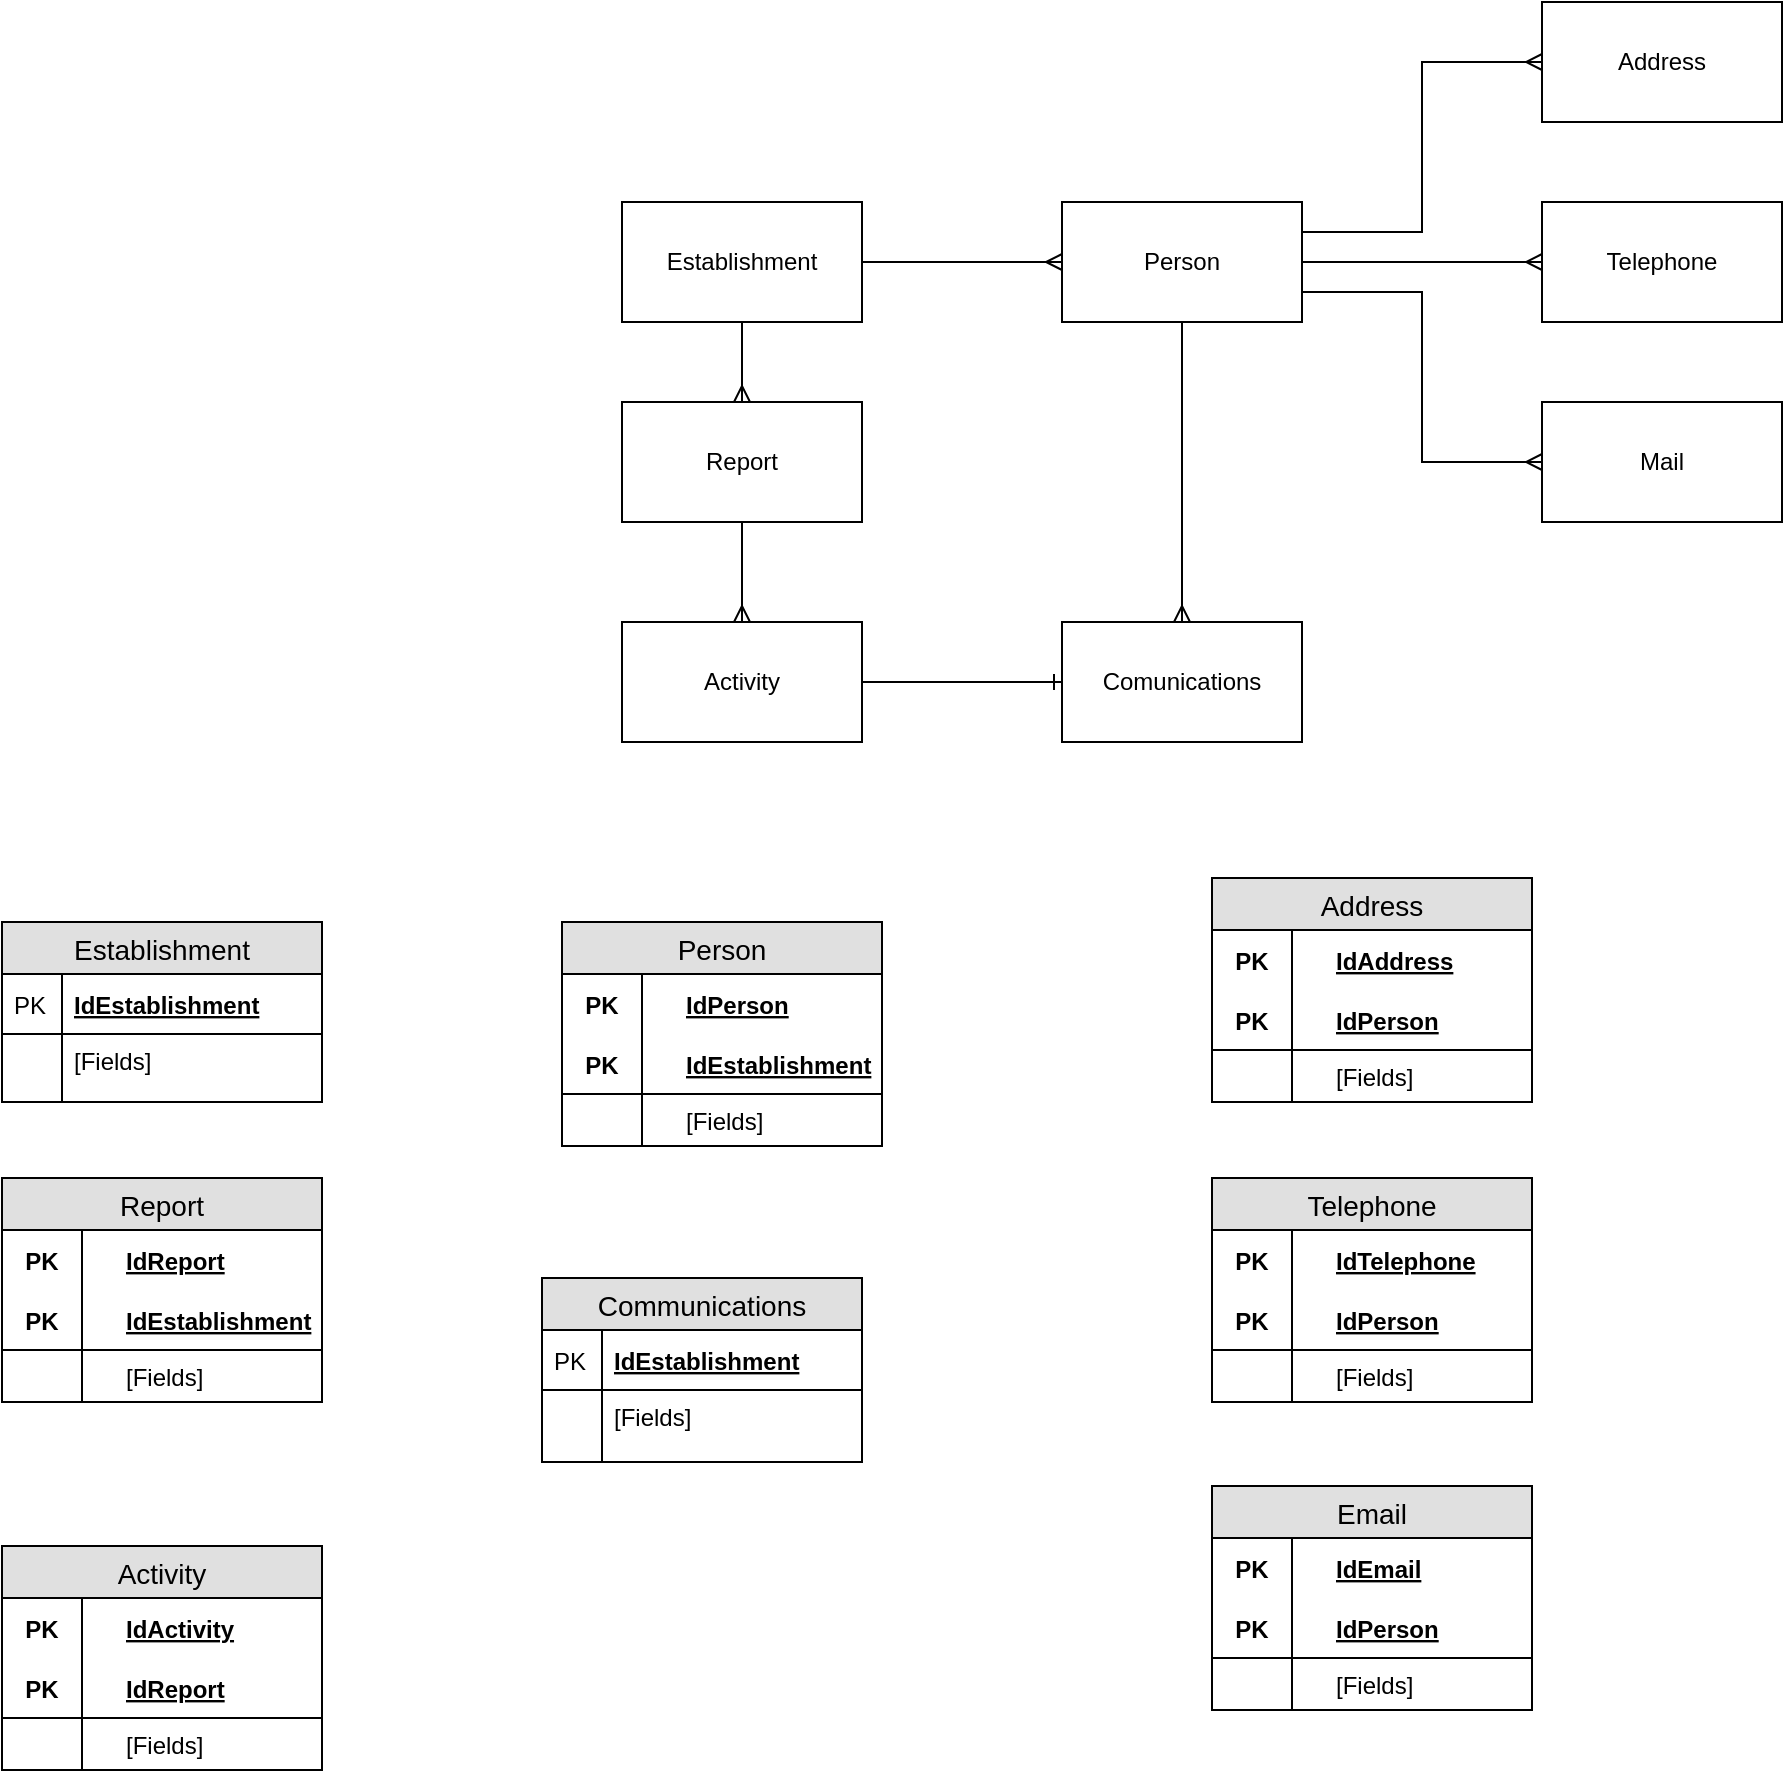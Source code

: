 <mxfile version="10.8.6" type="github"><diagram id="BQWyJSu2UnO5lc4zCcPz" name="Page-1"><mxGraphModel dx="1394" dy="764" grid="1" gridSize="10" guides="1" tooltips="1" connect="1" arrows="1" fold="1" page="1" pageScale="1" pageWidth="2336" pageHeight="1654" math="0" shadow="0"><root><mxCell id="0"/><mxCell id="1" parent="0"/><mxCell id="JeyAeqh3hG0fJdbecyPk-8" style="edgeStyle=orthogonalEdgeStyle;rounded=0;orthogonalLoop=1;jettySize=auto;html=1;exitX=1;exitY=0.5;exitDx=0;exitDy=0;entryX=0;entryY=0.5;entryDx=0;entryDy=0;endArrow=ERmany;endFill=0;" parent="1" source="JeyAeqh3hG0fJdbecyPk-1" target="JeyAeqh3hG0fJdbecyPk-2" edge="1"><mxGeometry relative="1" as="geometry"/></mxCell><mxCell id="JeyAeqh3hG0fJdbecyPk-13" style="edgeStyle=orthogonalEdgeStyle;rounded=0;orthogonalLoop=1;jettySize=auto;html=1;exitX=0.5;exitY=1;exitDx=0;exitDy=0;entryX=0.5;entryY=0;entryDx=0;entryDy=0;endArrow=ERmany;endFill=0;" parent="1" source="JeyAeqh3hG0fJdbecyPk-1" target="JeyAeqh3hG0fJdbecyPk-12" edge="1"><mxGeometry relative="1" as="geometry"/></mxCell><mxCell id="JeyAeqh3hG0fJdbecyPk-1" value="Establishment" style="rounded=0;whiteSpace=wrap;html=1;" parent="1" vertex="1"><mxGeometry x="500" y="210" width="120" height="60" as="geometry"/></mxCell><mxCell id="JeyAeqh3hG0fJdbecyPk-9" style="edgeStyle=orthogonalEdgeStyle;rounded=0;orthogonalLoop=1;jettySize=auto;html=1;exitX=1;exitY=0.25;exitDx=0;exitDy=0;entryX=0;entryY=0.5;entryDx=0;entryDy=0;endArrow=ERmany;endFill=0;" parent="1" source="JeyAeqh3hG0fJdbecyPk-2" target="JeyAeqh3hG0fJdbecyPk-3" edge="1"><mxGeometry relative="1" as="geometry"/></mxCell><mxCell id="JeyAeqh3hG0fJdbecyPk-10" style="edgeStyle=orthogonalEdgeStyle;rounded=0;orthogonalLoop=1;jettySize=auto;html=1;exitX=1;exitY=0.5;exitDx=0;exitDy=0;endArrow=ERmany;endFill=0;" parent="1" source="JeyAeqh3hG0fJdbecyPk-2" target="JeyAeqh3hG0fJdbecyPk-4" edge="1"><mxGeometry relative="1" as="geometry"/></mxCell><mxCell id="JeyAeqh3hG0fJdbecyPk-11" style="edgeStyle=orthogonalEdgeStyle;rounded=0;orthogonalLoop=1;jettySize=auto;html=1;exitX=1;exitY=0.75;exitDx=0;exitDy=0;entryX=0;entryY=0.5;entryDx=0;entryDy=0;endArrow=ERmany;endFill=0;" parent="1" source="JeyAeqh3hG0fJdbecyPk-2" target="JeyAeqh3hG0fJdbecyPk-5" edge="1"><mxGeometry relative="1" as="geometry"/></mxCell><mxCell id="JeyAeqh3hG0fJdbecyPk-18" style="edgeStyle=orthogonalEdgeStyle;rounded=0;orthogonalLoop=1;jettySize=auto;html=1;exitX=0.5;exitY=1;exitDx=0;exitDy=0;entryX=0.5;entryY=0;entryDx=0;entryDy=0;endArrow=ERmany;endFill=0;" parent="1" source="JeyAeqh3hG0fJdbecyPk-2" target="JeyAeqh3hG0fJdbecyPk-16" edge="1"><mxGeometry relative="1" as="geometry"/></mxCell><mxCell id="JeyAeqh3hG0fJdbecyPk-2" value="Person" style="rounded=0;whiteSpace=wrap;html=1;" parent="1" vertex="1"><mxGeometry x="720" y="210" width="120" height="60" as="geometry"/></mxCell><mxCell id="JeyAeqh3hG0fJdbecyPk-3" value="Address" style="rounded=0;whiteSpace=wrap;html=1;" parent="1" vertex="1"><mxGeometry x="960" y="110" width="120" height="60" as="geometry"/></mxCell><mxCell id="JeyAeqh3hG0fJdbecyPk-4" value="Telephone" style="rounded=0;whiteSpace=wrap;html=1;" parent="1" vertex="1"><mxGeometry x="960" y="210" width="120" height="60" as="geometry"/></mxCell><mxCell id="JeyAeqh3hG0fJdbecyPk-5" value="Mail" style="rounded=0;whiteSpace=wrap;html=1;" parent="1" vertex="1"><mxGeometry x="960" y="310" width="120" height="60" as="geometry"/></mxCell><mxCell id="JeyAeqh3hG0fJdbecyPk-15" style="edgeStyle=orthogonalEdgeStyle;rounded=0;orthogonalLoop=1;jettySize=auto;html=1;exitX=0.5;exitY=1;exitDx=0;exitDy=0;entryX=0.5;entryY=0;entryDx=0;entryDy=0;endArrow=ERmany;endFill=0;" parent="1" source="JeyAeqh3hG0fJdbecyPk-12" target="JeyAeqh3hG0fJdbecyPk-14" edge="1"><mxGeometry relative="1" as="geometry"/></mxCell><mxCell id="JeyAeqh3hG0fJdbecyPk-12" value="Report" style="rounded=0;whiteSpace=wrap;html=1;" parent="1" vertex="1"><mxGeometry x="500" y="310" width="120" height="60" as="geometry"/></mxCell><mxCell id="JeyAeqh3hG0fJdbecyPk-17" style="edgeStyle=orthogonalEdgeStyle;rounded=0;orthogonalLoop=1;jettySize=auto;html=1;exitX=1;exitY=0.5;exitDx=0;exitDy=0;entryX=0;entryY=0.5;entryDx=0;entryDy=0;endArrow=ERone;endFill=0;" parent="1" source="JeyAeqh3hG0fJdbecyPk-14" target="JeyAeqh3hG0fJdbecyPk-16" edge="1"><mxGeometry relative="1" as="geometry"/></mxCell><mxCell id="JeyAeqh3hG0fJdbecyPk-14" value="Activity" style="rounded=0;whiteSpace=wrap;html=1;" parent="1" vertex="1"><mxGeometry x="500" y="420" width="120" height="60" as="geometry"/></mxCell><mxCell id="JeyAeqh3hG0fJdbecyPk-16" value="Comunications" style="rounded=0;whiteSpace=wrap;html=1;" parent="1" vertex="1"><mxGeometry x="720" y="420" width="120" height="60" as="geometry"/></mxCell><mxCell id="rsnZl2Za0--59iTX5yh4-1" value="Establishment" style="swimlane;fontStyle=0;childLayout=stackLayout;horizontal=1;startSize=26;fillColor=#e0e0e0;horizontalStack=0;resizeParent=1;resizeParentMax=0;resizeLast=0;collapsible=1;marginBottom=0;swimlaneFillColor=#ffffff;align=center;fontSize=14;" vertex="1" parent="1"><mxGeometry x="190" y="570" width="160" height="90" as="geometry"/></mxCell><mxCell id="rsnZl2Za0--59iTX5yh4-2" value="IdEstablishment" style="shape=partialRectangle;top=0;left=0;right=0;bottom=1;align=left;verticalAlign=middle;fillColor=none;spacingLeft=34;spacingRight=4;overflow=hidden;rotatable=0;points=[[0,0.5],[1,0.5]];portConstraint=eastwest;dropTarget=0;fontStyle=5;fontSize=12;" vertex="1" parent="rsnZl2Za0--59iTX5yh4-1"><mxGeometry y="26" width="160" height="30" as="geometry"/></mxCell><mxCell id="rsnZl2Za0--59iTX5yh4-3" value="PK" style="shape=partialRectangle;top=0;left=0;bottom=0;fillColor=none;align=left;verticalAlign=middle;spacingLeft=4;spacingRight=4;overflow=hidden;rotatable=0;points=[];portConstraint=eastwest;part=1;fontSize=12;" vertex="1" connectable="0" parent="rsnZl2Za0--59iTX5yh4-2"><mxGeometry width="30" height="30" as="geometry"/></mxCell><mxCell id="rsnZl2Za0--59iTX5yh4-4" value="[Fields]" style="shape=partialRectangle;top=0;left=0;right=0;bottom=0;align=left;verticalAlign=top;fillColor=none;spacingLeft=34;spacingRight=4;overflow=hidden;rotatable=0;points=[[0,0.5],[1,0.5]];portConstraint=eastwest;dropTarget=0;fontSize=12;" vertex="1" parent="rsnZl2Za0--59iTX5yh4-1"><mxGeometry y="56" width="160" height="24" as="geometry"/></mxCell><mxCell id="rsnZl2Za0--59iTX5yh4-5" value="" style="shape=partialRectangle;top=0;left=0;bottom=0;fillColor=none;align=left;verticalAlign=top;spacingLeft=4;spacingRight=4;overflow=hidden;rotatable=0;points=[];portConstraint=eastwest;part=1;fontSize=12;" vertex="1" connectable="0" parent="rsnZl2Za0--59iTX5yh4-4"><mxGeometry width="30" height="24" as="geometry"/></mxCell><mxCell id="rsnZl2Za0--59iTX5yh4-10" value="" style="shape=partialRectangle;top=0;left=0;right=0;bottom=0;align=left;verticalAlign=top;fillColor=none;spacingLeft=34;spacingRight=4;overflow=hidden;rotatable=0;points=[[0,0.5],[1,0.5]];portConstraint=eastwest;dropTarget=0;fontSize=12;" vertex="1" parent="rsnZl2Za0--59iTX5yh4-1"><mxGeometry y="80" width="160" height="10" as="geometry"/></mxCell><mxCell id="rsnZl2Za0--59iTX5yh4-11" value="" style="shape=partialRectangle;top=0;left=0;bottom=0;fillColor=none;align=left;verticalAlign=top;spacingLeft=4;spacingRight=4;overflow=hidden;rotatable=0;points=[];portConstraint=eastwest;part=1;fontSize=12;" vertex="1" connectable="0" parent="rsnZl2Za0--59iTX5yh4-10"><mxGeometry width="30" height="10" as="geometry"/></mxCell><mxCell id="rsnZl2Za0--59iTX5yh4-56" value="Communications" style="swimlane;fontStyle=0;childLayout=stackLayout;horizontal=1;startSize=26;fillColor=#e0e0e0;horizontalStack=0;resizeParent=1;resizeParentMax=0;resizeLast=0;collapsible=1;marginBottom=0;swimlaneFillColor=#ffffff;align=center;fontSize=14;" vertex="1" parent="1"><mxGeometry x="460" y="748" width="160" height="92" as="geometry"/></mxCell><mxCell id="rsnZl2Za0--59iTX5yh4-57" value="IdEstablishment" style="shape=partialRectangle;top=0;left=0;right=0;bottom=1;align=left;verticalAlign=middle;fillColor=none;spacingLeft=34;spacingRight=4;overflow=hidden;rotatable=0;points=[[0,0.5],[1,0.5]];portConstraint=eastwest;dropTarget=0;fontStyle=5;fontSize=12;" vertex="1" parent="rsnZl2Za0--59iTX5yh4-56"><mxGeometry y="26" width="160" height="30" as="geometry"/></mxCell><mxCell id="rsnZl2Za0--59iTX5yh4-58" value="PK" style="shape=partialRectangle;top=0;left=0;bottom=0;fillColor=none;align=left;verticalAlign=middle;spacingLeft=4;spacingRight=4;overflow=hidden;rotatable=0;points=[];portConstraint=eastwest;part=1;fontSize=12;" vertex="1" connectable="0" parent="rsnZl2Za0--59iTX5yh4-57"><mxGeometry width="30" height="30" as="geometry"/></mxCell><mxCell id="rsnZl2Za0--59iTX5yh4-59" value="[Fields]" style="shape=partialRectangle;top=0;left=0;right=0;bottom=0;align=left;verticalAlign=top;fillColor=none;spacingLeft=34;spacingRight=4;overflow=hidden;rotatable=0;points=[[0,0.5],[1,0.5]];portConstraint=eastwest;dropTarget=0;fontSize=12;" vertex="1" parent="rsnZl2Za0--59iTX5yh4-56"><mxGeometry y="56" width="160" height="26" as="geometry"/></mxCell><mxCell id="rsnZl2Za0--59iTX5yh4-60" value="" style="shape=partialRectangle;top=0;left=0;bottom=0;fillColor=none;align=left;verticalAlign=top;spacingLeft=4;spacingRight=4;overflow=hidden;rotatable=0;points=[];portConstraint=eastwest;part=1;fontSize=12;" vertex="1" connectable="0" parent="rsnZl2Za0--59iTX5yh4-59"><mxGeometry width="30" height="26" as="geometry"/></mxCell><mxCell id="rsnZl2Za0--59iTX5yh4-61" value="" style="shape=partialRectangle;top=0;left=0;right=0;bottom=0;align=left;verticalAlign=top;fillColor=none;spacingLeft=34;spacingRight=4;overflow=hidden;rotatable=0;points=[[0,0.5],[1,0.5]];portConstraint=eastwest;dropTarget=0;fontSize=12;" vertex="1" parent="rsnZl2Za0--59iTX5yh4-56"><mxGeometry y="82" width="160" height="10" as="geometry"/></mxCell><mxCell id="rsnZl2Za0--59iTX5yh4-62" value="" style="shape=partialRectangle;top=0;left=0;bottom=0;fillColor=none;align=left;verticalAlign=top;spacingLeft=4;spacingRight=4;overflow=hidden;rotatable=0;points=[];portConstraint=eastwest;part=1;fontSize=12;" vertex="1" connectable="0" parent="rsnZl2Za0--59iTX5yh4-61"><mxGeometry width="30" height="10" as="geometry"/></mxCell><mxCell id="rsnZl2Za0--59iTX5yh4-63" value="Report" style="swimlane;fontStyle=0;childLayout=stackLayout;horizontal=1;startSize=26;fillColor=#e0e0e0;horizontalStack=0;resizeParent=1;resizeParentMax=0;resizeLast=0;collapsible=1;marginBottom=0;swimlaneFillColor=#ffffff;align=center;fontSize=14;" vertex="1" parent="1"><mxGeometry x="190" y="698" width="160" height="112" as="geometry"/></mxCell><mxCell id="rsnZl2Za0--59iTX5yh4-64" value="IdReport" style="shape=partialRectangle;top=0;left=0;right=0;bottom=0;align=left;verticalAlign=middle;fillColor=none;spacingLeft=60;spacingRight=4;overflow=hidden;rotatable=0;points=[[0,0.5],[1,0.5]];portConstraint=eastwest;dropTarget=0;fontStyle=5;fontSize=12;" vertex="1" parent="rsnZl2Za0--59iTX5yh4-63"><mxGeometry y="26" width="160" height="30" as="geometry"/></mxCell><mxCell id="rsnZl2Za0--59iTX5yh4-65" value="PK" style="shape=partialRectangle;fontStyle=1;top=0;left=0;bottom=0;fillColor=none;align=center;verticalAlign=middle;spacingLeft=4;spacingRight=4;overflow=hidden;rotatable=0;points=[];portConstraint=eastwest;part=1;fontSize=12;" vertex="1" connectable="0" parent="rsnZl2Za0--59iTX5yh4-64"><mxGeometry width="40" height="30" as="geometry"/></mxCell><mxCell id="rsnZl2Za0--59iTX5yh4-66" value="IdEstablishment" style="shape=partialRectangle;top=0;left=0;right=0;bottom=1;align=left;verticalAlign=middle;fillColor=none;spacingLeft=60;spacingRight=4;overflow=hidden;rotatable=0;points=[[0,0.5],[1,0.5]];portConstraint=eastwest;dropTarget=0;fontStyle=5;fontSize=12;" vertex="1" parent="rsnZl2Za0--59iTX5yh4-63"><mxGeometry y="56" width="160" height="30" as="geometry"/></mxCell><mxCell id="rsnZl2Za0--59iTX5yh4-67" value="PK" style="shape=partialRectangle;fontStyle=1;top=0;left=0;bottom=0;fillColor=none;align=center;verticalAlign=middle;spacingLeft=4;spacingRight=4;overflow=hidden;rotatable=0;points=[];portConstraint=eastwest;part=1;fontSize=12;" vertex="1" connectable="0" parent="rsnZl2Za0--59iTX5yh4-66"><mxGeometry width="40" height="30" as="geometry"/></mxCell><mxCell id="rsnZl2Za0--59iTX5yh4-68" value="[Fields]" style="shape=partialRectangle;top=0;left=0;right=0;bottom=0;align=left;verticalAlign=top;fillColor=none;spacingLeft=60;spacingRight=4;overflow=hidden;rotatable=0;points=[[0,0.5],[1,0.5]];portConstraint=eastwest;dropTarget=0;fontSize=12;" vertex="1" parent="rsnZl2Za0--59iTX5yh4-63"><mxGeometry y="86" width="160" height="26" as="geometry"/></mxCell><mxCell id="rsnZl2Za0--59iTX5yh4-69" value="" style="shape=partialRectangle;top=0;left=0;bottom=0;fillColor=none;align=left;verticalAlign=top;spacingLeft=4;spacingRight=4;overflow=hidden;rotatable=0;points=[];portConstraint=eastwest;part=1;fontSize=12;" vertex="1" connectable="0" parent="rsnZl2Za0--59iTX5yh4-68"><mxGeometry width="40" height="26" as="geometry"/></mxCell><mxCell id="rsnZl2Za0--59iTX5yh4-70" value="Activity" style="swimlane;fontStyle=0;childLayout=stackLayout;horizontal=1;startSize=26;fillColor=#e0e0e0;horizontalStack=0;resizeParent=1;resizeParentMax=0;resizeLast=0;collapsible=1;marginBottom=0;swimlaneFillColor=#ffffff;align=center;fontSize=14;" vertex="1" parent="1"><mxGeometry x="190" y="882" width="160" height="112" as="geometry"/></mxCell><mxCell id="rsnZl2Za0--59iTX5yh4-71" value="IdActivity" style="shape=partialRectangle;top=0;left=0;right=0;bottom=0;align=left;verticalAlign=middle;fillColor=none;spacingLeft=60;spacingRight=4;overflow=hidden;rotatable=0;points=[[0,0.5],[1,0.5]];portConstraint=eastwest;dropTarget=0;fontStyle=5;fontSize=12;" vertex="1" parent="rsnZl2Za0--59iTX5yh4-70"><mxGeometry y="26" width="160" height="30" as="geometry"/></mxCell><mxCell id="rsnZl2Za0--59iTX5yh4-72" value="PK" style="shape=partialRectangle;fontStyle=1;top=0;left=0;bottom=0;fillColor=none;align=center;verticalAlign=middle;spacingLeft=4;spacingRight=4;overflow=hidden;rotatable=0;points=[];portConstraint=eastwest;part=1;fontSize=12;" vertex="1" connectable="0" parent="rsnZl2Za0--59iTX5yh4-71"><mxGeometry width="40" height="30" as="geometry"/></mxCell><mxCell id="rsnZl2Za0--59iTX5yh4-73" value="IdReport" style="shape=partialRectangle;top=0;left=0;right=0;bottom=1;align=left;verticalAlign=middle;fillColor=none;spacingLeft=60;spacingRight=4;overflow=hidden;rotatable=0;points=[[0,0.5],[1,0.5]];portConstraint=eastwest;dropTarget=0;fontStyle=5;fontSize=12;" vertex="1" parent="rsnZl2Za0--59iTX5yh4-70"><mxGeometry y="56" width="160" height="30" as="geometry"/></mxCell><mxCell id="rsnZl2Za0--59iTX5yh4-74" value="PK" style="shape=partialRectangle;fontStyle=1;top=0;left=0;bottom=0;fillColor=none;align=center;verticalAlign=middle;spacingLeft=4;spacingRight=4;overflow=hidden;rotatable=0;points=[];portConstraint=eastwest;part=1;fontSize=12;" vertex="1" connectable="0" parent="rsnZl2Za0--59iTX5yh4-73"><mxGeometry width="40" height="30" as="geometry"/></mxCell><mxCell id="rsnZl2Za0--59iTX5yh4-75" value="[Fields]" style="shape=partialRectangle;top=0;left=0;right=0;bottom=0;align=left;verticalAlign=top;fillColor=none;spacingLeft=60;spacingRight=4;overflow=hidden;rotatable=0;points=[[0,0.5],[1,0.5]];portConstraint=eastwest;dropTarget=0;fontSize=12;" vertex="1" parent="rsnZl2Za0--59iTX5yh4-70"><mxGeometry y="86" width="160" height="26" as="geometry"/></mxCell><mxCell id="rsnZl2Za0--59iTX5yh4-76" value="" style="shape=partialRectangle;top=0;left=0;bottom=0;fillColor=none;align=left;verticalAlign=top;spacingLeft=4;spacingRight=4;overflow=hidden;rotatable=0;points=[];portConstraint=eastwest;part=1;fontSize=12;" vertex="1" connectable="0" parent="rsnZl2Za0--59iTX5yh4-75"><mxGeometry width="40" height="26" as="geometry"/></mxCell><mxCell id="rsnZl2Za0--59iTX5yh4-77" value="Person" style="swimlane;fontStyle=0;childLayout=stackLayout;horizontal=1;startSize=26;fillColor=#e0e0e0;horizontalStack=0;resizeParent=1;resizeParentMax=0;resizeLast=0;collapsible=1;marginBottom=0;swimlaneFillColor=#ffffff;align=center;fontSize=14;" vertex="1" parent="1"><mxGeometry x="470" y="570" width="160" height="112" as="geometry"/></mxCell><mxCell id="rsnZl2Za0--59iTX5yh4-78" value="IdPerson" style="shape=partialRectangle;top=0;left=0;right=0;bottom=0;align=left;verticalAlign=middle;fillColor=none;spacingLeft=60;spacingRight=4;overflow=hidden;rotatable=0;points=[[0,0.5],[1,0.5]];portConstraint=eastwest;dropTarget=0;fontStyle=5;fontSize=12;" vertex="1" parent="rsnZl2Za0--59iTX5yh4-77"><mxGeometry y="26" width="160" height="30" as="geometry"/></mxCell><mxCell id="rsnZl2Za0--59iTX5yh4-79" value="PK" style="shape=partialRectangle;fontStyle=1;top=0;left=0;bottom=0;fillColor=none;align=center;verticalAlign=middle;spacingLeft=4;spacingRight=4;overflow=hidden;rotatable=0;points=[];portConstraint=eastwest;part=1;fontSize=12;" vertex="1" connectable="0" parent="rsnZl2Za0--59iTX5yh4-78"><mxGeometry width="40" height="30" as="geometry"/></mxCell><mxCell id="rsnZl2Za0--59iTX5yh4-80" value="IdEstablishment" style="shape=partialRectangle;top=0;left=0;right=0;bottom=1;align=left;verticalAlign=middle;fillColor=none;spacingLeft=60;spacingRight=4;overflow=hidden;rotatable=0;points=[[0,0.5],[1,0.5]];portConstraint=eastwest;dropTarget=0;fontStyle=5;fontSize=12;" vertex="1" parent="rsnZl2Za0--59iTX5yh4-77"><mxGeometry y="56" width="160" height="30" as="geometry"/></mxCell><mxCell id="rsnZl2Za0--59iTX5yh4-81" value="PK" style="shape=partialRectangle;fontStyle=1;top=0;left=0;bottom=0;fillColor=none;align=center;verticalAlign=middle;spacingLeft=4;spacingRight=4;overflow=hidden;rotatable=0;points=[];portConstraint=eastwest;part=1;fontSize=12;" vertex="1" connectable="0" parent="rsnZl2Za0--59iTX5yh4-80"><mxGeometry width="40" height="30" as="geometry"/></mxCell><mxCell id="rsnZl2Za0--59iTX5yh4-82" value="[Fields]" style="shape=partialRectangle;top=0;left=0;right=0;bottom=0;align=left;verticalAlign=top;fillColor=none;spacingLeft=60;spacingRight=4;overflow=hidden;rotatable=0;points=[[0,0.5],[1,0.5]];portConstraint=eastwest;dropTarget=0;fontSize=12;" vertex="1" parent="rsnZl2Za0--59iTX5yh4-77"><mxGeometry y="86" width="160" height="26" as="geometry"/></mxCell><mxCell id="rsnZl2Za0--59iTX5yh4-83" value="" style="shape=partialRectangle;top=0;left=0;bottom=0;fillColor=none;align=left;verticalAlign=top;spacingLeft=4;spacingRight=4;overflow=hidden;rotatable=0;points=[];portConstraint=eastwest;part=1;fontSize=12;" vertex="1" connectable="0" parent="rsnZl2Za0--59iTX5yh4-82"><mxGeometry width="40" height="26" as="geometry"/></mxCell><mxCell id="rsnZl2Za0--59iTX5yh4-84" value="Address" style="swimlane;fontStyle=0;childLayout=stackLayout;horizontal=1;startSize=26;fillColor=#e0e0e0;horizontalStack=0;resizeParent=1;resizeParentMax=0;resizeLast=0;collapsible=1;marginBottom=0;swimlaneFillColor=#ffffff;align=center;fontSize=14;" vertex="1" parent="1"><mxGeometry x="795" y="548" width="160" height="112" as="geometry"/></mxCell><mxCell id="rsnZl2Za0--59iTX5yh4-85" value="IdAddress" style="shape=partialRectangle;top=0;left=0;right=0;bottom=0;align=left;verticalAlign=middle;fillColor=none;spacingLeft=60;spacingRight=4;overflow=hidden;rotatable=0;points=[[0,0.5],[1,0.5]];portConstraint=eastwest;dropTarget=0;fontStyle=5;fontSize=12;" vertex="1" parent="rsnZl2Za0--59iTX5yh4-84"><mxGeometry y="26" width="160" height="30" as="geometry"/></mxCell><mxCell id="rsnZl2Za0--59iTX5yh4-86" value="PK" style="shape=partialRectangle;fontStyle=1;top=0;left=0;bottom=0;fillColor=none;align=center;verticalAlign=middle;spacingLeft=4;spacingRight=4;overflow=hidden;rotatable=0;points=[];portConstraint=eastwest;part=1;fontSize=12;" vertex="1" connectable="0" parent="rsnZl2Za0--59iTX5yh4-85"><mxGeometry width="40" height="30" as="geometry"/></mxCell><mxCell id="rsnZl2Za0--59iTX5yh4-87" value="IdPerson" style="shape=partialRectangle;top=0;left=0;right=0;bottom=1;align=left;verticalAlign=middle;fillColor=none;spacingLeft=60;spacingRight=4;overflow=hidden;rotatable=0;points=[[0,0.5],[1,0.5]];portConstraint=eastwest;dropTarget=0;fontStyle=5;fontSize=12;" vertex="1" parent="rsnZl2Za0--59iTX5yh4-84"><mxGeometry y="56" width="160" height="30" as="geometry"/></mxCell><mxCell id="rsnZl2Za0--59iTX5yh4-88" value="PK" style="shape=partialRectangle;fontStyle=1;top=0;left=0;bottom=0;fillColor=none;align=center;verticalAlign=middle;spacingLeft=4;spacingRight=4;overflow=hidden;rotatable=0;points=[];portConstraint=eastwest;part=1;fontSize=12;" vertex="1" connectable="0" parent="rsnZl2Za0--59iTX5yh4-87"><mxGeometry width="40" height="30" as="geometry"/></mxCell><mxCell id="rsnZl2Za0--59iTX5yh4-89" value="[Fields]" style="shape=partialRectangle;top=0;left=0;right=0;bottom=0;align=left;verticalAlign=top;fillColor=none;spacingLeft=60;spacingRight=4;overflow=hidden;rotatable=0;points=[[0,0.5],[1,0.5]];portConstraint=eastwest;dropTarget=0;fontSize=12;" vertex="1" parent="rsnZl2Za0--59iTX5yh4-84"><mxGeometry y="86" width="160" height="26" as="geometry"/></mxCell><mxCell id="rsnZl2Za0--59iTX5yh4-90" value="" style="shape=partialRectangle;top=0;left=0;bottom=0;fillColor=none;align=left;verticalAlign=top;spacingLeft=4;spacingRight=4;overflow=hidden;rotatable=0;points=[];portConstraint=eastwest;part=1;fontSize=12;" vertex="1" connectable="0" parent="rsnZl2Za0--59iTX5yh4-89"><mxGeometry width="40" height="26" as="geometry"/></mxCell><mxCell id="rsnZl2Za0--59iTX5yh4-91" value="Telephone" style="swimlane;fontStyle=0;childLayout=stackLayout;horizontal=1;startSize=26;fillColor=#e0e0e0;horizontalStack=0;resizeParent=1;resizeParentMax=0;resizeLast=0;collapsible=1;marginBottom=0;swimlaneFillColor=#ffffff;align=center;fontSize=14;" vertex="1" parent="1"><mxGeometry x="795" y="698" width="160" height="112" as="geometry"/></mxCell><mxCell id="rsnZl2Za0--59iTX5yh4-92" value="IdTelephone" style="shape=partialRectangle;top=0;left=0;right=0;bottom=0;align=left;verticalAlign=middle;fillColor=none;spacingLeft=60;spacingRight=4;overflow=hidden;rotatable=0;points=[[0,0.5],[1,0.5]];portConstraint=eastwest;dropTarget=0;fontStyle=5;fontSize=12;" vertex="1" parent="rsnZl2Za0--59iTX5yh4-91"><mxGeometry y="26" width="160" height="30" as="geometry"/></mxCell><mxCell id="rsnZl2Za0--59iTX5yh4-93" value="PK" style="shape=partialRectangle;fontStyle=1;top=0;left=0;bottom=0;fillColor=none;align=center;verticalAlign=middle;spacingLeft=4;spacingRight=4;overflow=hidden;rotatable=0;points=[];portConstraint=eastwest;part=1;fontSize=12;" vertex="1" connectable="0" parent="rsnZl2Za0--59iTX5yh4-92"><mxGeometry width="40" height="30" as="geometry"/></mxCell><mxCell id="rsnZl2Za0--59iTX5yh4-94" value="IdPerson" style="shape=partialRectangle;top=0;left=0;right=0;bottom=1;align=left;verticalAlign=middle;fillColor=none;spacingLeft=60;spacingRight=4;overflow=hidden;rotatable=0;points=[[0,0.5],[1,0.5]];portConstraint=eastwest;dropTarget=0;fontStyle=5;fontSize=12;" vertex="1" parent="rsnZl2Za0--59iTX5yh4-91"><mxGeometry y="56" width="160" height="30" as="geometry"/></mxCell><mxCell id="rsnZl2Za0--59iTX5yh4-95" value="PK" style="shape=partialRectangle;fontStyle=1;top=0;left=0;bottom=0;fillColor=none;align=center;verticalAlign=middle;spacingLeft=4;spacingRight=4;overflow=hidden;rotatable=0;points=[];portConstraint=eastwest;part=1;fontSize=12;" vertex="1" connectable="0" parent="rsnZl2Za0--59iTX5yh4-94"><mxGeometry width="40" height="30" as="geometry"/></mxCell><mxCell id="rsnZl2Za0--59iTX5yh4-96" value="[Fields]" style="shape=partialRectangle;top=0;left=0;right=0;bottom=0;align=left;verticalAlign=top;fillColor=none;spacingLeft=60;spacingRight=4;overflow=hidden;rotatable=0;points=[[0,0.5],[1,0.5]];portConstraint=eastwest;dropTarget=0;fontSize=12;" vertex="1" parent="rsnZl2Za0--59iTX5yh4-91"><mxGeometry y="86" width="160" height="26" as="geometry"/></mxCell><mxCell id="rsnZl2Za0--59iTX5yh4-97" value="" style="shape=partialRectangle;top=0;left=0;bottom=0;fillColor=none;align=left;verticalAlign=top;spacingLeft=4;spacingRight=4;overflow=hidden;rotatable=0;points=[];portConstraint=eastwest;part=1;fontSize=12;" vertex="1" connectable="0" parent="rsnZl2Za0--59iTX5yh4-96"><mxGeometry width="40" height="26" as="geometry"/></mxCell><mxCell id="rsnZl2Za0--59iTX5yh4-98" value="Email" style="swimlane;fontStyle=0;childLayout=stackLayout;horizontal=1;startSize=26;fillColor=#e0e0e0;horizontalStack=0;resizeParent=1;resizeParentMax=0;resizeLast=0;collapsible=1;marginBottom=0;swimlaneFillColor=#ffffff;align=center;fontSize=14;" vertex="1" parent="1"><mxGeometry x="795" y="852" width="160" height="112" as="geometry"/></mxCell><mxCell id="rsnZl2Za0--59iTX5yh4-99" value="IdEmail" style="shape=partialRectangle;top=0;left=0;right=0;bottom=0;align=left;verticalAlign=middle;fillColor=none;spacingLeft=60;spacingRight=4;overflow=hidden;rotatable=0;points=[[0,0.5],[1,0.5]];portConstraint=eastwest;dropTarget=0;fontStyle=5;fontSize=12;" vertex="1" parent="rsnZl2Za0--59iTX5yh4-98"><mxGeometry y="26" width="160" height="30" as="geometry"/></mxCell><mxCell id="rsnZl2Za0--59iTX5yh4-100" value="PK" style="shape=partialRectangle;fontStyle=1;top=0;left=0;bottom=0;fillColor=none;align=center;verticalAlign=middle;spacingLeft=4;spacingRight=4;overflow=hidden;rotatable=0;points=[];portConstraint=eastwest;part=1;fontSize=12;" vertex="1" connectable="0" parent="rsnZl2Za0--59iTX5yh4-99"><mxGeometry width="40" height="30" as="geometry"/></mxCell><mxCell id="rsnZl2Za0--59iTX5yh4-101" value="IdPerson" style="shape=partialRectangle;top=0;left=0;right=0;bottom=1;align=left;verticalAlign=middle;fillColor=none;spacingLeft=60;spacingRight=4;overflow=hidden;rotatable=0;points=[[0,0.5],[1,0.5]];portConstraint=eastwest;dropTarget=0;fontStyle=5;fontSize=12;" vertex="1" parent="rsnZl2Za0--59iTX5yh4-98"><mxGeometry y="56" width="160" height="30" as="geometry"/></mxCell><mxCell id="rsnZl2Za0--59iTX5yh4-102" value="PK" style="shape=partialRectangle;fontStyle=1;top=0;left=0;bottom=0;fillColor=none;align=center;verticalAlign=middle;spacingLeft=4;spacingRight=4;overflow=hidden;rotatable=0;points=[];portConstraint=eastwest;part=1;fontSize=12;" vertex="1" connectable="0" parent="rsnZl2Za0--59iTX5yh4-101"><mxGeometry width="40" height="30" as="geometry"/></mxCell><mxCell id="rsnZl2Za0--59iTX5yh4-103" value="[Fields]" style="shape=partialRectangle;top=0;left=0;right=0;bottom=0;align=left;verticalAlign=top;fillColor=none;spacingLeft=60;spacingRight=4;overflow=hidden;rotatable=0;points=[[0,0.5],[1,0.5]];portConstraint=eastwest;dropTarget=0;fontSize=12;" vertex="1" parent="rsnZl2Za0--59iTX5yh4-98"><mxGeometry y="86" width="160" height="26" as="geometry"/></mxCell><mxCell id="rsnZl2Za0--59iTX5yh4-104" value="" style="shape=partialRectangle;top=0;left=0;bottom=0;fillColor=none;align=left;verticalAlign=top;spacingLeft=4;spacingRight=4;overflow=hidden;rotatable=0;points=[];portConstraint=eastwest;part=1;fontSize=12;" vertex="1" connectable="0" parent="rsnZl2Za0--59iTX5yh4-103"><mxGeometry width="40" height="26" as="geometry"/></mxCell></root></mxGraphModel></diagram></mxfile>
